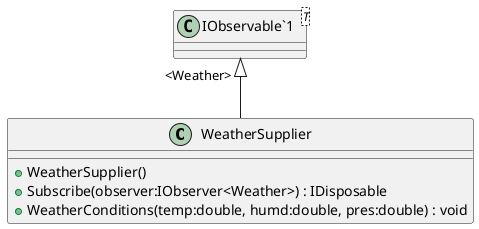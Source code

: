 @startuml
class WeatherSupplier {
    + WeatherSupplier()
    + Subscribe(observer:IObserver<Weather>) : IDisposable
    + WeatherConditions(temp:double, humd:double, pres:double) : void
}
class "IObservable`1"<T> {
}
"IObservable`1" "<Weather>" <|-- WeatherSupplier
@enduml
